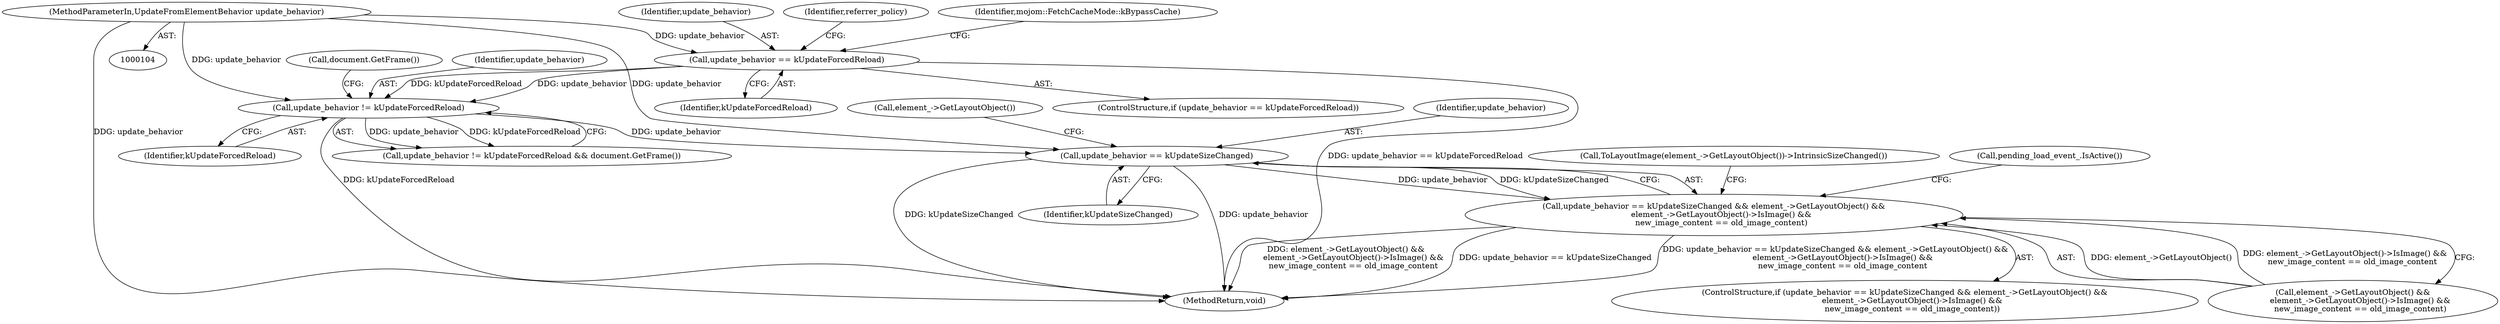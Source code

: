 digraph "0_Chrome_59ad2dcbe6dd5c5d846944258e6cd26a700ade83@API" {
"1000258" [label="(Call,update_behavior == kUpdateSizeChanged)"];
"1000221" [label="(Call,update_behavior != kUpdateForcedReload)"];
"1000148" [label="(Call,update_behavior == kUpdateForcedReload)"];
"1000106" [label="(MethodParameterIn,UpdateFromElementBehavior update_behavior)"];
"1000257" [label="(Call,update_behavior == kUpdateSizeChanged && element_->GetLayoutObject() &&\n      element_->GetLayoutObject()->IsImage() &&\n      new_image_content == old_image_content)"];
"1000220" [label="(Call,update_behavior != kUpdateForcedReload && document.GetFrame())"];
"1000106" [label="(MethodParameterIn,UpdateFromElementBehavior update_behavior)"];
"1000223" [label="(Identifier,kUpdateForcedReload)"];
"1000221" [label="(Call,update_behavior != kUpdateForcedReload)"];
"1000256" [label="(ControlStructure,if (update_behavior == kUpdateSizeChanged && element_->GetLayoutObject() &&\n      element_->GetLayoutObject()->IsImage() &&\n      new_image_content == old_image_content))"];
"1000258" [label="(Call,update_behavior == kUpdateSizeChanged)"];
"1000300" [label="(MethodReturn,void)"];
"1000260" [label="(Identifier,kUpdateSizeChanged)"];
"1000147" [label="(ControlStructure,if (update_behavior == kUpdateForcedReload))"];
"1000262" [label="(Call,element_->GetLayoutObject())"];
"1000257" [label="(Call,update_behavior == kUpdateSizeChanged && element_->GetLayoutObject() &&\n      element_->GetLayoutObject()->IsImage() &&\n      new_image_content == old_image_content)"];
"1000150" [label="(Identifier,kUpdateForcedReload)"];
"1000269" [label="(Call,ToLayoutImage(element_->GetLayoutObject())->IntrinsicSizeChanged())"];
"1000149" [label="(Identifier,update_behavior)"];
"1000224" [label="(Call,document.GetFrame())"];
"1000222" [label="(Identifier,update_behavior)"];
"1000259" [label="(Identifier,update_behavior)"];
"1000158" [label="(Identifier,referrer_policy)"];
"1000273" [label="(Call,pending_load_event_.IsActive())"];
"1000261" [label="(Call,element_->GetLayoutObject() &&\n      element_->GetLayoutObject()->IsImage() &&\n      new_image_content == old_image_content)"];
"1000148" [label="(Call,update_behavior == kUpdateForcedReload)"];
"1000153" [label="(Identifier,mojom::FetchCacheMode::kBypassCache)"];
"1000258" -> "1000257"  [label="AST: "];
"1000258" -> "1000260"  [label="CFG: "];
"1000259" -> "1000258"  [label="AST: "];
"1000260" -> "1000258"  [label="AST: "];
"1000262" -> "1000258"  [label="CFG: "];
"1000257" -> "1000258"  [label="CFG: "];
"1000258" -> "1000300"  [label="DDG: update_behavior"];
"1000258" -> "1000300"  [label="DDG: kUpdateSizeChanged"];
"1000258" -> "1000257"  [label="DDG: update_behavior"];
"1000258" -> "1000257"  [label="DDG: kUpdateSizeChanged"];
"1000221" -> "1000258"  [label="DDG: update_behavior"];
"1000106" -> "1000258"  [label="DDG: update_behavior"];
"1000221" -> "1000220"  [label="AST: "];
"1000221" -> "1000223"  [label="CFG: "];
"1000222" -> "1000221"  [label="AST: "];
"1000223" -> "1000221"  [label="AST: "];
"1000224" -> "1000221"  [label="CFG: "];
"1000220" -> "1000221"  [label="CFG: "];
"1000221" -> "1000300"  [label="DDG: kUpdateForcedReload"];
"1000221" -> "1000220"  [label="DDG: update_behavior"];
"1000221" -> "1000220"  [label="DDG: kUpdateForcedReload"];
"1000148" -> "1000221"  [label="DDG: update_behavior"];
"1000148" -> "1000221"  [label="DDG: kUpdateForcedReload"];
"1000106" -> "1000221"  [label="DDG: update_behavior"];
"1000148" -> "1000147"  [label="AST: "];
"1000148" -> "1000150"  [label="CFG: "];
"1000149" -> "1000148"  [label="AST: "];
"1000150" -> "1000148"  [label="AST: "];
"1000153" -> "1000148"  [label="CFG: "];
"1000158" -> "1000148"  [label="CFG: "];
"1000148" -> "1000300"  [label="DDG: update_behavior == kUpdateForcedReload"];
"1000106" -> "1000148"  [label="DDG: update_behavior"];
"1000106" -> "1000104"  [label="AST: "];
"1000106" -> "1000300"  [label="DDG: update_behavior"];
"1000257" -> "1000256"  [label="AST: "];
"1000257" -> "1000261"  [label="CFG: "];
"1000261" -> "1000257"  [label="AST: "];
"1000269" -> "1000257"  [label="CFG: "];
"1000273" -> "1000257"  [label="CFG: "];
"1000257" -> "1000300"  [label="DDG: update_behavior == kUpdateSizeChanged"];
"1000257" -> "1000300"  [label="DDG: update_behavior == kUpdateSizeChanged && element_->GetLayoutObject() &&\n      element_->GetLayoutObject()->IsImage() &&\n      new_image_content == old_image_content"];
"1000257" -> "1000300"  [label="DDG: element_->GetLayoutObject() &&\n      element_->GetLayoutObject()->IsImage() &&\n      new_image_content == old_image_content"];
"1000261" -> "1000257"  [label="DDG: element_->GetLayoutObject()"];
"1000261" -> "1000257"  [label="DDG: element_->GetLayoutObject()->IsImage() &&\n      new_image_content == old_image_content"];
}
